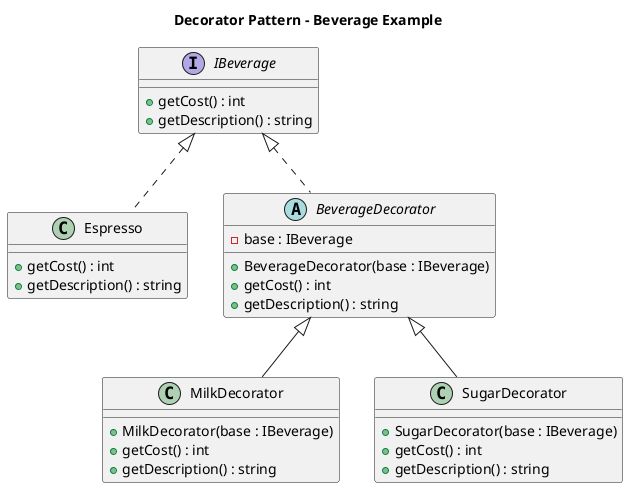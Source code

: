 @startuml Decorator

title Decorator Pattern - Beverage Example

interface IBeverage {
    +getCost() : int
    +getDescription() : string
}

class Espresso {
    +getCost() : int
    +getDescription() : string
}

abstract class BeverageDecorator {
    -base : IBeverage
    +BeverageDecorator(base : IBeverage)
    +getCost() : int
    +getDescription() : string
}

class MilkDecorator {
    +MilkDecorator(base : IBeverage)
    +getCost() : int
    +getDescription() : string
}

class SugarDecorator {
    +SugarDecorator(base : IBeverage)
    +getCost() : int
    +getDescription() : string
}

IBeverage <|.. Espresso
IBeverage <|.. BeverageDecorator
BeverageDecorator <|-- MilkDecorator
BeverageDecorator <|-- SugarDecorator

@enduml
